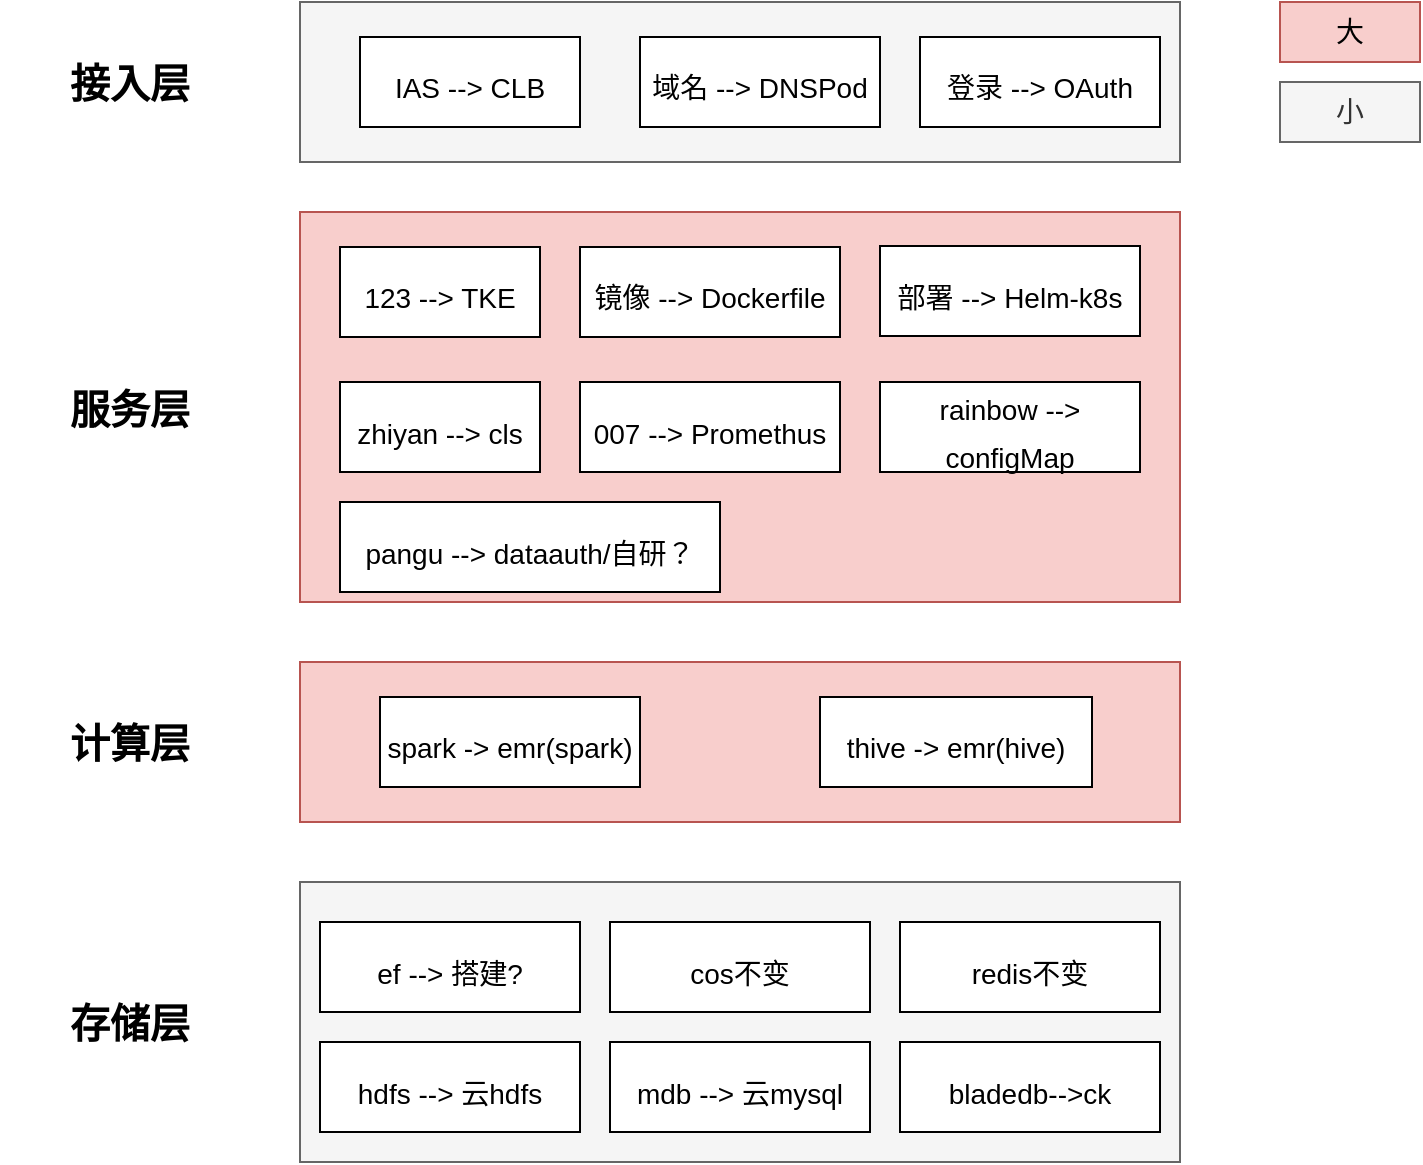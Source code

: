<mxfile version="20.2.3" type="github">
  <diagram id="cwxhCm63Somnro4JCVdJ" name="第 1 页">
    <mxGraphModel dx="1249" dy="809" grid="1" gridSize="10" guides="1" tooltips="1" connect="1" arrows="1" fold="1" page="1" pageScale="1" pageWidth="827" pageHeight="1169" math="0" shadow="0">
      <root>
        <mxCell id="0" />
        <mxCell id="1" parent="0" />
        <mxCell id="uui6WPJijUR4WHiSDv8N-2" value="&lt;b&gt;&lt;font style=&quot;font-size: 20px;&quot;&gt;接入层&lt;/font&gt;&lt;/b&gt;" style="text;html=1;strokeColor=none;fillColor=none;align=center;verticalAlign=middle;whiteSpace=wrap;rounded=0;" vertex="1" parent="1">
          <mxGeometry x="40" y="465" width="130" height="30" as="geometry" />
        </mxCell>
        <mxCell id="uui6WPJijUR4WHiSDv8N-3" value="" style="rounded=0;whiteSpace=wrap;html=1;fontSize=20;fontColor=#333333;fillColor=#f5f5f5;strokeColor=#666666;" vertex="1" parent="1">
          <mxGeometry x="190" y="440" width="440" height="80" as="geometry" />
        </mxCell>
        <mxCell id="uui6WPJijUR4WHiSDv8N-4" value="&lt;font style=&quot;font-size: 14px;&quot; color=&quot;#000000&quot;&gt;IAS --&amp;gt; CLB&lt;/font&gt;" style="rounded=0;whiteSpace=wrap;html=1;fontSize=20;fontColor=#FFCCCC;" vertex="1" parent="1">
          <mxGeometry x="220" y="457.5" width="110" height="45" as="geometry" />
        </mxCell>
        <mxCell id="uui6WPJijUR4WHiSDv8N-5" value="&lt;font style=&quot;font-size: 14px;&quot; color=&quot;#000000&quot;&gt;域名 --&amp;gt; DNSPod&lt;/font&gt;" style="rounded=0;whiteSpace=wrap;html=1;fontSize=20;fontColor=#FFCCCC;" vertex="1" parent="1">
          <mxGeometry x="360" y="457.5" width="120" height="45" as="geometry" />
        </mxCell>
        <mxCell id="uui6WPJijUR4WHiSDv8N-6" value="&lt;span style=&quot;font-size: 20px;&quot;&gt;&lt;b&gt;服务层&lt;/b&gt;&lt;/span&gt;" style="text;html=1;strokeColor=none;fillColor=none;align=center;verticalAlign=middle;whiteSpace=wrap;rounded=0;" vertex="1" parent="1">
          <mxGeometry x="40" y="627.5" width="130" height="30" as="geometry" />
        </mxCell>
        <mxCell id="uui6WPJijUR4WHiSDv8N-7" value="" style="rounded=0;whiteSpace=wrap;html=1;fontSize=20;fillColor=#f8cecc;strokeColor=#b85450;" vertex="1" parent="1">
          <mxGeometry x="190" y="545" width="440" height="195" as="geometry" />
        </mxCell>
        <mxCell id="uui6WPJijUR4WHiSDv8N-8" value="&lt;font style=&quot;font-size: 14px;&quot; color=&quot;#000000&quot;&gt;123 --&amp;gt; TKE&lt;/font&gt;" style="rounded=0;whiteSpace=wrap;html=1;fontSize=20;fontColor=#FFCCCC;" vertex="1" parent="1">
          <mxGeometry x="210" y="562.5" width="100" height="45" as="geometry" />
        </mxCell>
        <mxCell id="uui6WPJijUR4WHiSDv8N-9" value="&lt;font color=&quot;#000000&quot;&gt;&lt;span style=&quot;font-size: 14px;&quot;&gt;镜像 --&amp;gt; Dockerfile&lt;/span&gt;&lt;/font&gt;" style="rounded=0;whiteSpace=wrap;html=1;fontSize=20;fontColor=#FFCCCC;" vertex="1" parent="1">
          <mxGeometry x="330" y="562.5" width="130" height="45" as="geometry" />
        </mxCell>
        <mxCell id="uui6WPJijUR4WHiSDv8N-10" value="&lt;font color=&quot;#000000&quot;&gt;&lt;span style=&quot;font-size: 14px;&quot;&gt;部署 --&amp;gt; Helm-k8s&lt;/span&gt;&lt;/font&gt;" style="rounded=0;whiteSpace=wrap;html=1;fontSize=20;fontColor=#FFCCCC;" vertex="1" parent="1">
          <mxGeometry x="480" y="562" width="130" height="45" as="geometry" />
        </mxCell>
        <mxCell id="uui6WPJijUR4WHiSDv8N-11" value="&lt;font style=&quot;font-size: 14px;&quot; color=&quot;#000000&quot;&gt;007 --&amp;gt; Promethus&lt;/font&gt;" style="rounded=0;whiteSpace=wrap;html=1;fontSize=20;fontColor=#FFCCCC;" vertex="1" parent="1">
          <mxGeometry x="330" y="630" width="130" height="45" as="geometry" />
        </mxCell>
        <mxCell id="uui6WPJijUR4WHiSDv8N-12" value="&lt;font style=&quot;font-size: 14px;&quot; color=&quot;#000000&quot;&gt;zhiyan --&amp;gt; cls&lt;/font&gt;" style="rounded=0;whiteSpace=wrap;html=1;fontSize=20;fontColor=#FFCCCC;" vertex="1" parent="1">
          <mxGeometry x="210" y="630" width="100" height="45" as="geometry" />
        </mxCell>
        <mxCell id="uui6WPJijUR4WHiSDv8N-13" value="&lt;font style=&quot;font-size: 14px;&quot; color=&quot;#000000&quot;&gt;rainbow --&amp;gt; configMap&lt;/font&gt;" style="rounded=0;whiteSpace=wrap;html=1;fontSize=20;fontColor=#FFCCCC;" vertex="1" parent="1">
          <mxGeometry x="480" y="630" width="130" height="45" as="geometry" />
        </mxCell>
        <mxCell id="uui6WPJijUR4WHiSDv8N-14" value="&lt;span style=&quot;font-size: 20px;&quot;&gt;&lt;b&gt;计算层&lt;/b&gt;&lt;/span&gt;" style="text;html=1;strokeColor=none;fillColor=none;align=center;verticalAlign=middle;whiteSpace=wrap;rounded=0;" vertex="1" parent="1">
          <mxGeometry x="40" y="795" width="130" height="30" as="geometry" />
        </mxCell>
        <mxCell id="uui6WPJijUR4WHiSDv8N-15" value="" style="rounded=0;whiteSpace=wrap;html=1;fontSize=20;fillColor=#f8cecc;strokeColor=#b85450;" vertex="1" parent="1">
          <mxGeometry x="190" y="770" width="440" height="80" as="geometry" />
        </mxCell>
        <mxCell id="uui6WPJijUR4WHiSDv8N-16" value="&lt;font color=&quot;#000000&quot;&gt;&lt;span style=&quot;font-size: 14px;&quot;&gt;spark -&amp;gt; emr(spark)&lt;/span&gt;&lt;/font&gt;" style="rounded=0;whiteSpace=wrap;html=1;fontSize=20;fontColor=#FFCCCC;" vertex="1" parent="1">
          <mxGeometry x="230" y="787.5" width="130" height="45" as="geometry" />
        </mxCell>
        <mxCell id="uui6WPJijUR4WHiSDv8N-17" value="&lt;font color=&quot;#000000&quot;&gt;&lt;span style=&quot;font-size: 14px;&quot;&gt;thive -&amp;gt; emr(hive)&lt;/span&gt;&lt;/font&gt;" style="rounded=0;whiteSpace=wrap;html=1;fontSize=20;fontColor=#FFCCCC;" vertex="1" parent="1">
          <mxGeometry x="450" y="787.5" width="136" height="45" as="geometry" />
        </mxCell>
        <mxCell id="uui6WPJijUR4WHiSDv8N-18" value="&lt;font style=&quot;font-size: 14px;&quot; color=&quot;#000000&quot;&gt;pangu --&amp;gt; dataauth/自研？&lt;/font&gt;" style="rounded=0;whiteSpace=wrap;html=1;fontSize=20;fontColor=#FFCCCC;" vertex="1" parent="1">
          <mxGeometry x="210" y="690" width="190" height="45" as="geometry" />
        </mxCell>
        <mxCell id="uui6WPJijUR4WHiSDv8N-19" value="&lt;font color=&quot;#000000&quot;&gt;&lt;span style=&quot;font-size: 14px;&quot;&gt;登录 --&amp;gt; OAuth&lt;/span&gt;&lt;/font&gt;" style="rounded=0;whiteSpace=wrap;html=1;fontSize=20;fontColor=#FFCCCC;" vertex="1" parent="1">
          <mxGeometry x="500" y="457.5" width="120" height="45" as="geometry" />
        </mxCell>
        <mxCell id="uui6WPJijUR4WHiSDv8N-21" value="&lt;span style=&quot;font-size: 20px;&quot;&gt;&lt;b&gt;存储层&lt;/b&gt;&lt;/span&gt;" style="text;html=1;strokeColor=none;fillColor=none;align=center;verticalAlign=middle;whiteSpace=wrap;rounded=0;" vertex="1" parent="1">
          <mxGeometry x="40" y="935" width="130" height="30" as="geometry" />
        </mxCell>
        <mxCell id="uui6WPJijUR4WHiSDv8N-22" value="" style="rounded=0;whiteSpace=wrap;html=1;fontSize=20;fontColor=#333333;fillColor=#f5f5f5;strokeColor=#666666;" vertex="1" parent="1">
          <mxGeometry x="190" y="880" width="440" height="140" as="geometry" />
        </mxCell>
        <mxCell id="uui6WPJijUR4WHiSDv8N-23" value="&lt;font color=&quot;#000000&quot;&gt;&lt;span style=&quot;font-size: 14px;&quot;&gt;ef --&amp;gt; 搭建?&lt;/span&gt;&lt;/font&gt;" style="rounded=0;whiteSpace=wrap;html=1;fontSize=20;fontColor=#FFCCCC;" vertex="1" parent="1">
          <mxGeometry x="200" y="900" width="130" height="45" as="geometry" />
        </mxCell>
        <mxCell id="uui6WPJijUR4WHiSDv8N-24" value="&lt;font color=&quot;#000000&quot;&gt;&lt;span style=&quot;font-size: 14px;&quot;&gt;cos不变&lt;/span&gt;&lt;/font&gt;" style="rounded=0;whiteSpace=wrap;html=1;fontSize=20;fontColor=#FFCCCC;" vertex="1" parent="1">
          <mxGeometry x="345" y="900" width="130" height="45" as="geometry" />
        </mxCell>
        <mxCell id="uui6WPJijUR4WHiSDv8N-25" value="&lt;font color=&quot;#000000&quot;&gt;&lt;span style=&quot;font-size: 14px;&quot;&gt;redis不变&lt;/span&gt;&lt;/font&gt;" style="rounded=0;whiteSpace=wrap;html=1;fontSize=20;fontColor=#FFCCCC;" vertex="1" parent="1">
          <mxGeometry x="490" y="900" width="130" height="45" as="geometry" />
        </mxCell>
        <mxCell id="uui6WPJijUR4WHiSDv8N-26" value="&lt;font color=&quot;#000000&quot;&gt;&lt;span style=&quot;font-size: 14px;&quot;&gt;hdfs --&amp;gt; 云hdfs&lt;br&gt;&lt;/span&gt;&lt;/font&gt;" style="rounded=0;whiteSpace=wrap;html=1;fontSize=20;fontColor=#FFCCCC;" vertex="1" parent="1">
          <mxGeometry x="200" y="960" width="130" height="45" as="geometry" />
        </mxCell>
        <mxCell id="uui6WPJijUR4WHiSDv8N-27" value="&lt;font color=&quot;#000000&quot;&gt;&lt;span style=&quot;font-size: 14px;&quot;&gt;mdb --&amp;gt; 云mysql&lt;br&gt;&lt;/span&gt;&lt;/font&gt;" style="rounded=0;whiteSpace=wrap;html=1;fontSize=20;fontColor=#FFCCCC;" vertex="1" parent="1">
          <mxGeometry x="345" y="960" width="130" height="45" as="geometry" />
        </mxCell>
        <mxCell id="uui6WPJijUR4WHiSDv8N-28" value="&lt;font color=&quot;#000000&quot;&gt;&lt;span style=&quot;font-size: 14px;&quot;&gt;bladedb--&amp;gt;ck&lt;br&gt;&lt;/span&gt;&lt;/font&gt;" style="rounded=0;whiteSpace=wrap;html=1;fontSize=20;fontColor=#FFCCCC;" vertex="1" parent="1">
          <mxGeometry x="490" y="960" width="130" height="45" as="geometry" />
        </mxCell>
        <mxCell id="uui6WPJijUR4WHiSDv8N-29" value="大" style="rounded=0;whiteSpace=wrap;html=1;fontSize=14;fillColor=#f8cecc;strokeColor=#b85450;" vertex="1" parent="1">
          <mxGeometry x="680" y="440" width="70" height="30" as="geometry" />
        </mxCell>
        <mxCell id="uui6WPJijUR4WHiSDv8N-30" value="小" style="rounded=0;whiteSpace=wrap;html=1;fontSize=14;fillColor=#f5f5f5;strokeColor=#666666;fontColor=#333333;" vertex="1" parent="1">
          <mxGeometry x="680" y="480" width="70" height="30" as="geometry" />
        </mxCell>
      </root>
    </mxGraphModel>
  </diagram>
</mxfile>

